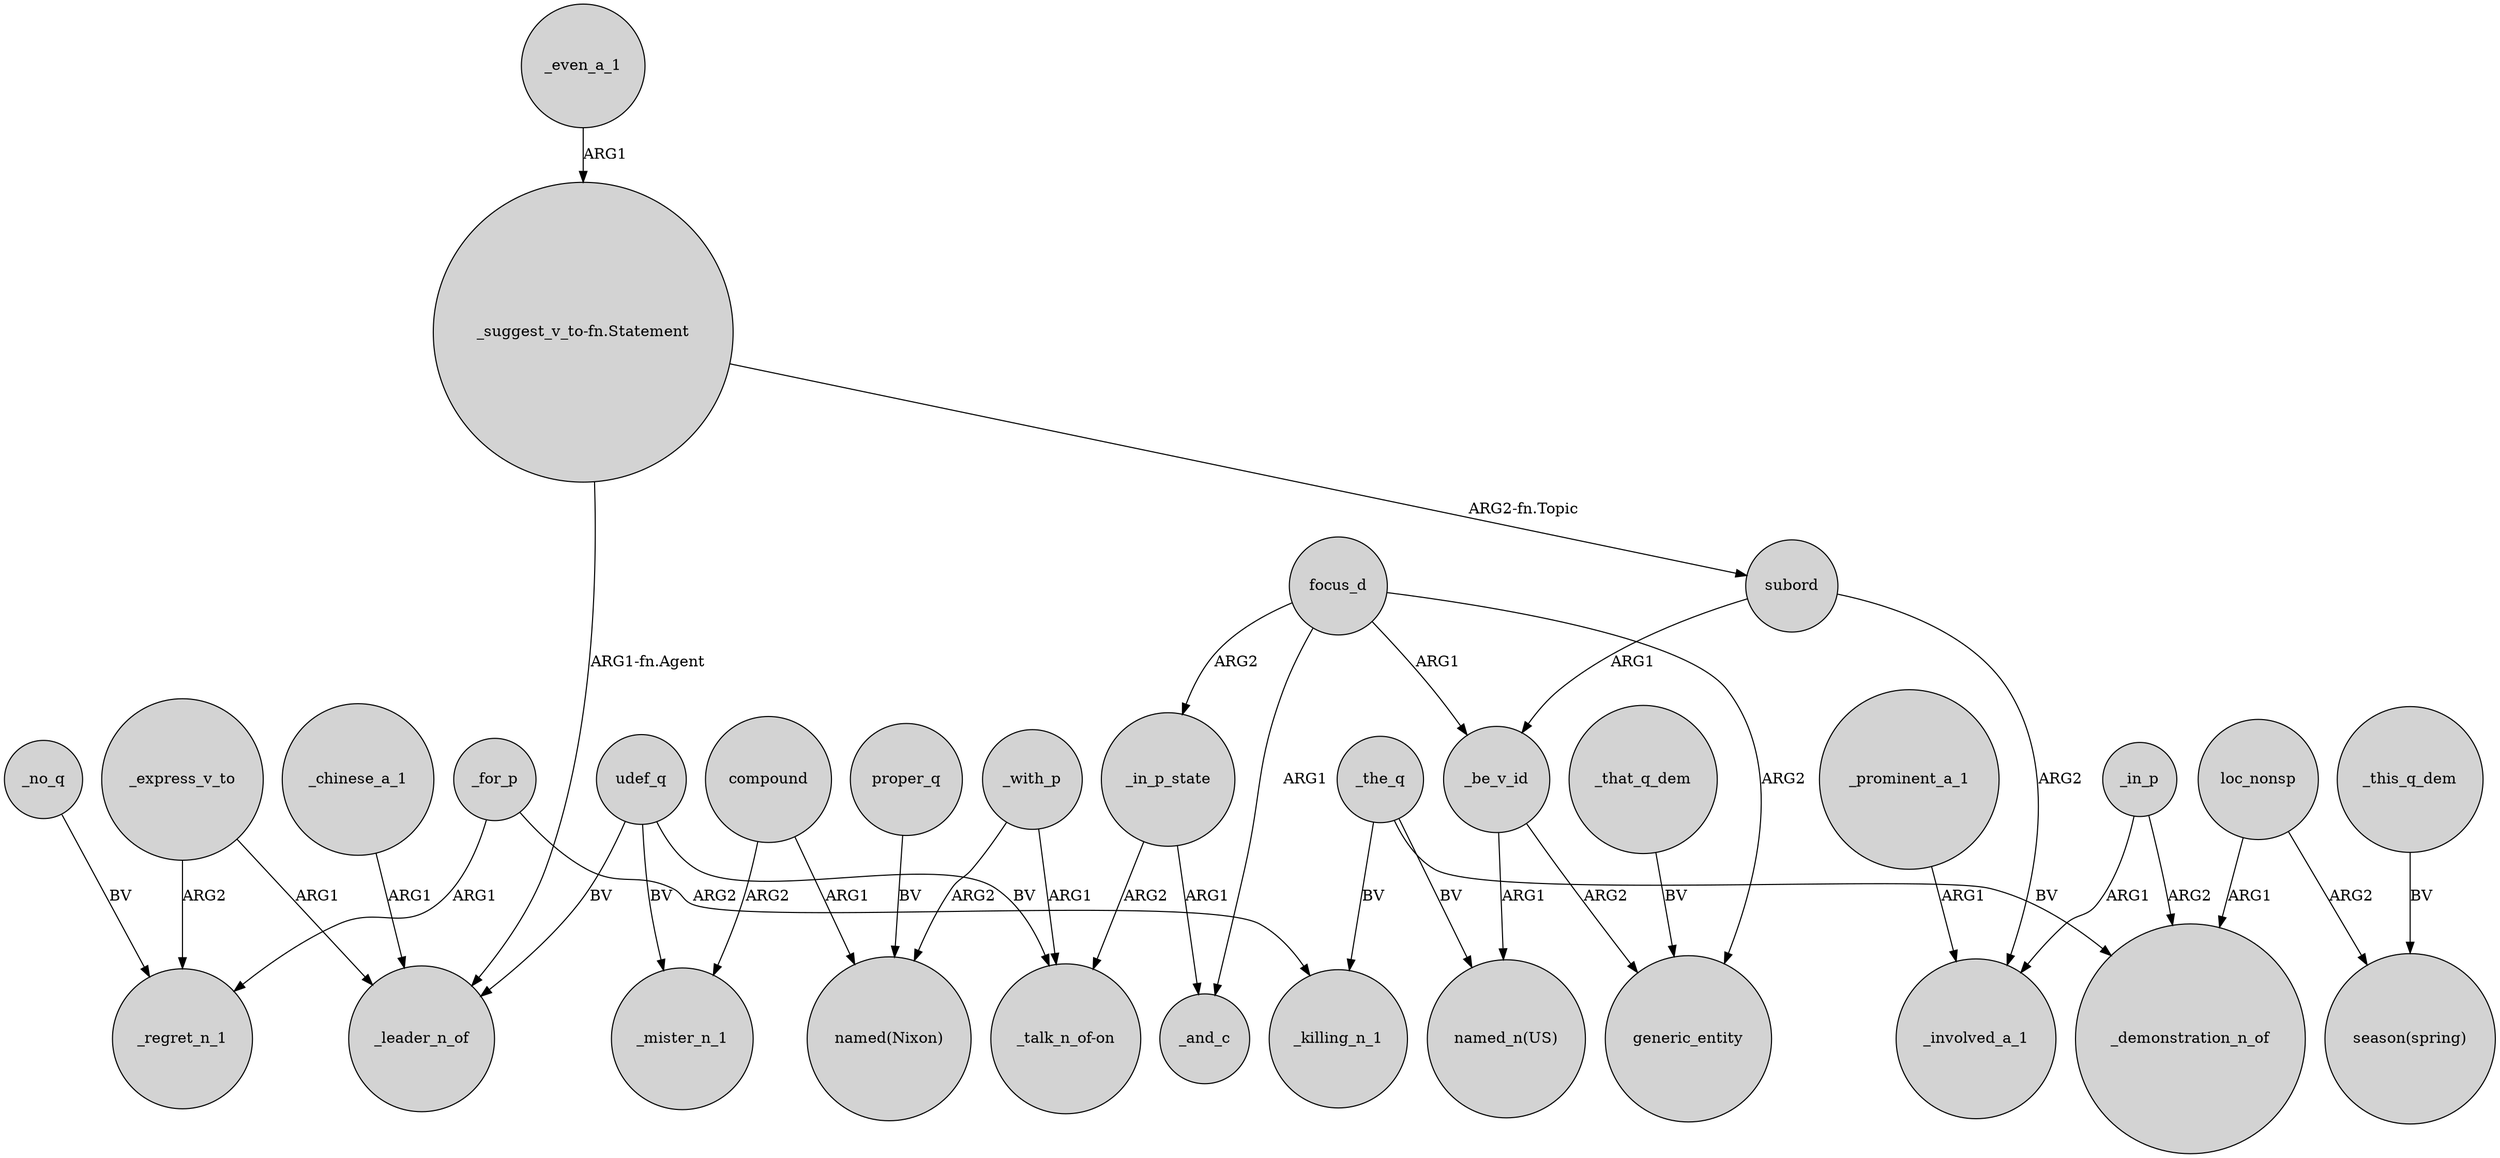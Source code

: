 digraph {
	node [shape=circle style=filled]
	_prominent_a_1 -> _involved_a_1 [label=ARG1]
	proper_q -> "named(Nixon)" [label=BV]
	subord -> _be_v_id [label=ARG1]
	_chinese_a_1 -> _leader_n_of [label=ARG1]
	_in_p_state -> _and_c [label=ARG1]
	_be_v_id -> "named_n(US)" [label=ARG1]
	_that_q_dem -> generic_entity [label=BV]
	_no_q -> _regret_n_1 [label=BV]
	_for_p -> _regret_n_1 [label=ARG1]
	compound -> _mister_n_1 [label=ARG2]
	focus_d -> _in_p_state [label=ARG2]
	focus_d -> generic_entity [label=ARG2]
	subord -> _involved_a_1 [label=ARG2]
	udef_q -> _mister_n_1 [label=BV]
	loc_nonsp -> "season(spring)" [label=ARG2]
	_with_p -> "named(Nixon)" [label=ARG2]
	_with_p -> "_talk_n_of-on" [label=ARG1]
	_the_q -> "named_n(US)" [label=BV]
	_be_v_id -> generic_entity [label=ARG2]
	_for_p -> _killing_n_1 [label=ARG2]
	_this_q_dem -> "season(spring)" [label=BV]
	_express_v_to -> _regret_n_1 [label=ARG2]
	focus_d -> _be_v_id [label=ARG1]
	_in_p -> _involved_a_1 [label=ARG1]
	udef_q -> "_talk_n_of-on" [label=BV]
	loc_nonsp -> _demonstration_n_of [label=ARG1]
	udef_q -> _leader_n_of [label=BV]
	focus_d -> _and_c [label=ARG1]
	compound -> "named(Nixon)" [label=ARG1]
	_even_a_1 -> "_suggest_v_to-fn.Statement" [label=ARG1]
	_in_p -> _demonstration_n_of [label=ARG2]
	_the_q -> _demonstration_n_of [label=BV]
	_in_p_state -> "_talk_n_of-on" [label=ARG2]
	_the_q -> _killing_n_1 [label=BV]
	"_suggest_v_to-fn.Statement" -> _leader_n_of [label="ARG1-fn.Agent"]
	_express_v_to -> _leader_n_of [label=ARG1]
	"_suggest_v_to-fn.Statement" -> subord [label="ARG2-fn.Topic"]
}
